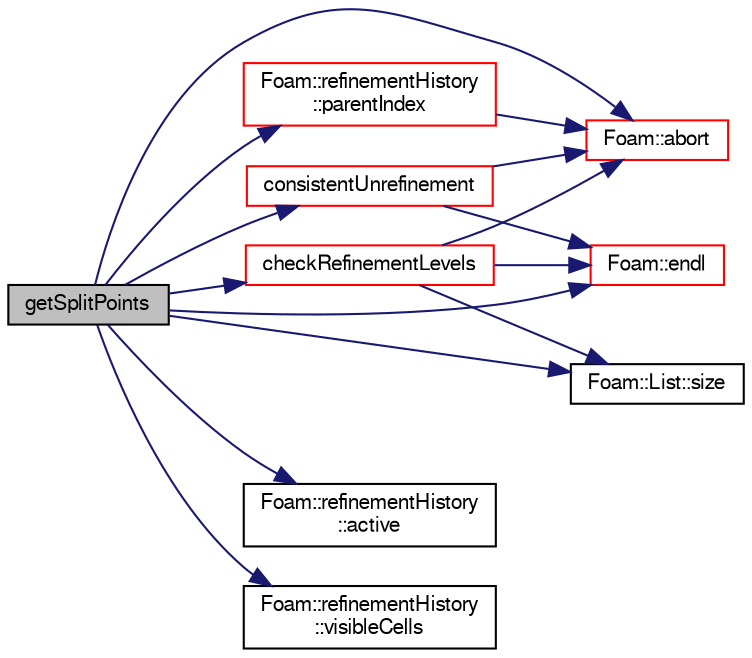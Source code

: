digraph "getSplitPoints"
{
  bgcolor="transparent";
  edge [fontname="FreeSans",fontsize="10",labelfontname="FreeSans",labelfontsize="10"];
  node [fontname="FreeSans",fontsize="10",shape=record];
  rankdir="LR";
  Node6288 [label="getSplitPoints",height=0.2,width=0.4,color="black", fillcolor="grey75", style="filled", fontcolor="black"];
  Node6288 -> Node6289 [color="midnightblue",fontsize="10",style="solid",fontname="FreeSans"];
  Node6289 [label="Foam::abort",height=0.2,width=0.4,color="red",URL="$a21124.html#a447107a607d03e417307c203fa5fb44b"];
  Node6288 -> Node6332 [color="midnightblue",fontsize="10",style="solid",fontname="FreeSans"];
  Node6332 [label="Foam::refinementHistory\l::active",height=0.2,width=0.4,color="black",URL="$a21690.html#ad9735e23cb0888fb98e1c5893aecff7e",tooltip="Is there unrefinement history. Note that this will fall over if. "];
  Node6288 -> Node6333 [color="midnightblue",fontsize="10",style="solid",fontname="FreeSans"];
  Node6333 [label="checkRefinementLevels",height=0.2,width=0.4,color="red",URL="$a21654.html#a02570ed86624586145fa5b8bb20a2d12",tooltip="Debug: Check 2:1 consistency across faces. "];
  Node6333 -> Node6289 [color="midnightblue",fontsize="10",style="solid",fontname="FreeSans"];
  Node6333 -> Node6297 [color="midnightblue",fontsize="10",style="solid",fontname="FreeSans"];
  Node6297 [label="Foam::endl",height=0.2,width=0.4,color="red",URL="$a21124.html#a2db8fe02a0d3909e9351bb4275b23ce4",tooltip="Add newline and flush stream. "];
  Node6333 -> Node6336 [color="midnightblue",fontsize="10",style="solid",fontname="FreeSans"];
  Node6336 [label="Foam::List::size",height=0.2,width=0.4,color="black",URL="$a25694.html#a8a5f6fa29bd4b500caf186f60245b384",tooltip="Override size to be inconsistent with allocated storage. "];
  Node6288 -> Node6667 [color="midnightblue",fontsize="10",style="solid",fontname="FreeSans"];
  Node6667 [label="consistentUnrefinement",height=0.2,width=0.4,color="red",URL="$a21654.html#abf9b3d2f2aab0f68bcd539d27b46cfcf",tooltip="Given proposed. "];
  Node6667 -> Node6297 [color="midnightblue",fontsize="10",style="solid",fontname="FreeSans"];
  Node6667 -> Node6289 [color="midnightblue",fontsize="10",style="solid",fontname="FreeSans"];
  Node6288 -> Node6297 [color="midnightblue",fontsize="10",style="solid",fontname="FreeSans"];
  Node6288 -> Node6794 [color="midnightblue",fontsize="10",style="solid",fontname="FreeSans"];
  Node6794 [label="Foam::refinementHistory\l::parentIndex",height=0.2,width=0.4,color="red",URL="$a21690.html#a4eed19cdbc97968a63b0109384f138e1",tooltip="Get parent of cell. "];
  Node6794 -> Node6289 [color="midnightblue",fontsize="10",style="solid",fontname="FreeSans"];
  Node6288 -> Node6336 [color="midnightblue",fontsize="10",style="solid",fontname="FreeSans"];
  Node6288 -> Node6823 [color="midnightblue",fontsize="10",style="solid",fontname="FreeSans"];
  Node6823 [label="Foam::refinementHistory\l::visibleCells",height=0.2,width=0.4,color="black",URL="$a21690.html#a1dd5e1e53d1498657f07a2087f3eafa3",tooltip="Per cell in the current mesh (i.e. visible) either -1 (unrefined) "];
}
